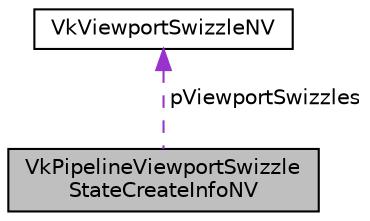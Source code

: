 digraph "VkPipelineViewportSwizzleStateCreateInfoNV"
{
 // LATEX_PDF_SIZE
  edge [fontname="Helvetica",fontsize="10",labelfontname="Helvetica",labelfontsize="10"];
  node [fontname="Helvetica",fontsize="10",shape=record];
  Node1 [label="VkPipelineViewportSwizzle\lStateCreateInfoNV",height=0.2,width=0.4,color="black", fillcolor="grey75", style="filled", fontcolor="black",tooltip=" "];
  Node2 -> Node1 [dir="back",color="darkorchid3",fontsize="10",style="dashed",label=" pViewportSwizzles" ,fontname="Helvetica"];
  Node2 [label="VkViewportSwizzleNV",height=0.2,width=0.4,color="black", fillcolor="white", style="filled",URL="$db/d54/structVkViewportSwizzleNV.html",tooltip=" "];
}
